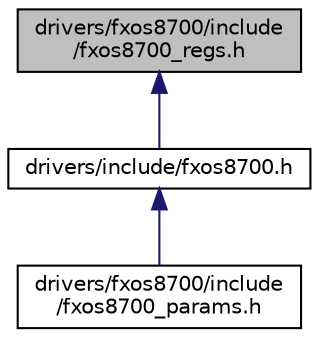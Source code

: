 digraph "drivers/fxos8700/include/fxos8700_regs.h"
{
 // LATEX_PDF_SIZE
  edge [fontname="Helvetica",fontsize="10",labelfontname="Helvetica",labelfontsize="10"];
  node [fontname="Helvetica",fontsize="10",shape=record];
  Node1 [label="drivers/fxos8700/include\l/fxos8700_regs.h",height=0.2,width=0.4,color="black", fillcolor="grey75", style="filled", fontcolor="black",tooltip="Register definitions for FXOS8700 devices."];
  Node1 -> Node2 [dir="back",color="midnightblue",fontsize="10",style="solid",fontname="Helvetica"];
  Node2 [label="drivers/include/fxos8700.h",height=0.2,width=0.4,color="black", fillcolor="white", style="filled",URL="$fxos8700_8h.html",tooltip="Interface definition for the FXOS8700 sensor driver."];
  Node2 -> Node3 [dir="back",color="midnightblue",fontsize="10",style="solid",fontname="Helvetica"];
  Node3 [label="drivers/fxos8700/include\l/fxos8700_params.h",height=0.2,width=0.4,color="black", fillcolor="white", style="filled",URL="$fxos8700__params_8h.html",tooltip="Default configuration for FXOS8700 devices."];
}
